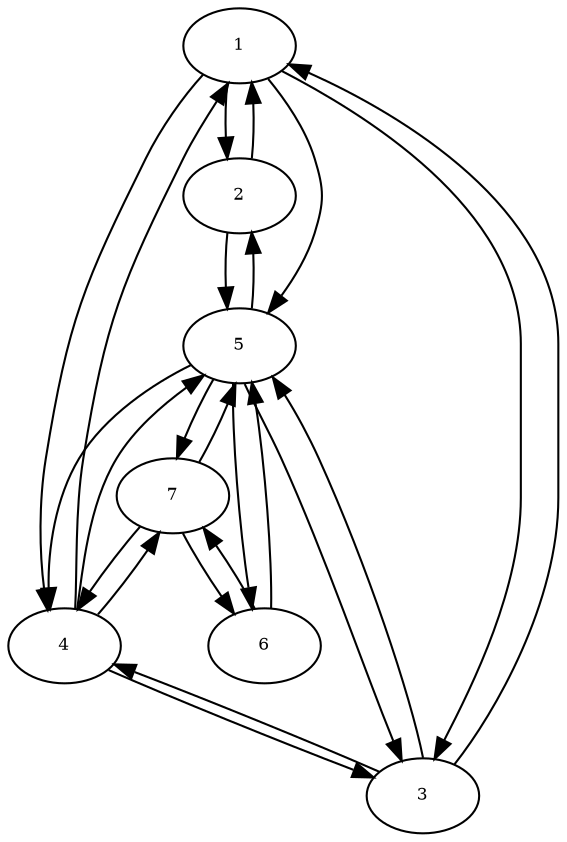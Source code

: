 digraph RGL__DirectedAdjacencyGraph {
    1 [
        fontsize = 8,
        label = 1
    ]

    2 [
        fontsize = 8,
        label = 2
    ]

    3 [
        fontsize = 8,
        label = 3
    ]

    4 [
        fontsize = 8,
        label = 4
    ]

    5 [
        fontsize = 8,
        label = 5
    ]

    6 [
        fontsize = 8,
        label = 6
    ]

    7 [
        fontsize = 8,
        label = 7
    ]

    1 -> 2 [
        fontsize = 8
    ]

    1 -> 3 [
        fontsize = 8
    ]

    1 -> 4 [
        fontsize = 8
    ]

    1 -> 5 [
        fontsize = 8
    ]

    2 -> 1 [
        fontsize = 8
    ]

    2 -> 5 [
        fontsize = 8
    ]

    3 -> 1 [
        fontsize = 8
    ]

    3 -> 5 [
        fontsize = 8
    ]

    3 -> 4 [
        fontsize = 8
    ]

    4 -> 1 [
        fontsize = 8
    ]

    4 -> 3 [
        fontsize = 8
    ]

    4 -> 5 [
        fontsize = 8
    ]

    4 -> 7 [
        fontsize = 8
    ]

    5 -> 2 [
        fontsize = 8
    ]

    5 -> 3 [
        fontsize = 8
    ]

    5 -> 4 [
        fontsize = 8
    ]

    5 -> 6 [
        fontsize = 8
    ]

    5 -> 7 [
        fontsize = 8
    ]

    6 -> 5 [
        fontsize = 8
    ]

    6 -> 7 [
        fontsize = 8
    ]

    7 -> 4 [
        fontsize = 8
    ]

    7 -> 5 [
        fontsize = 8
    ]

    7 -> 6 [
        fontsize = 8
    ]
}
